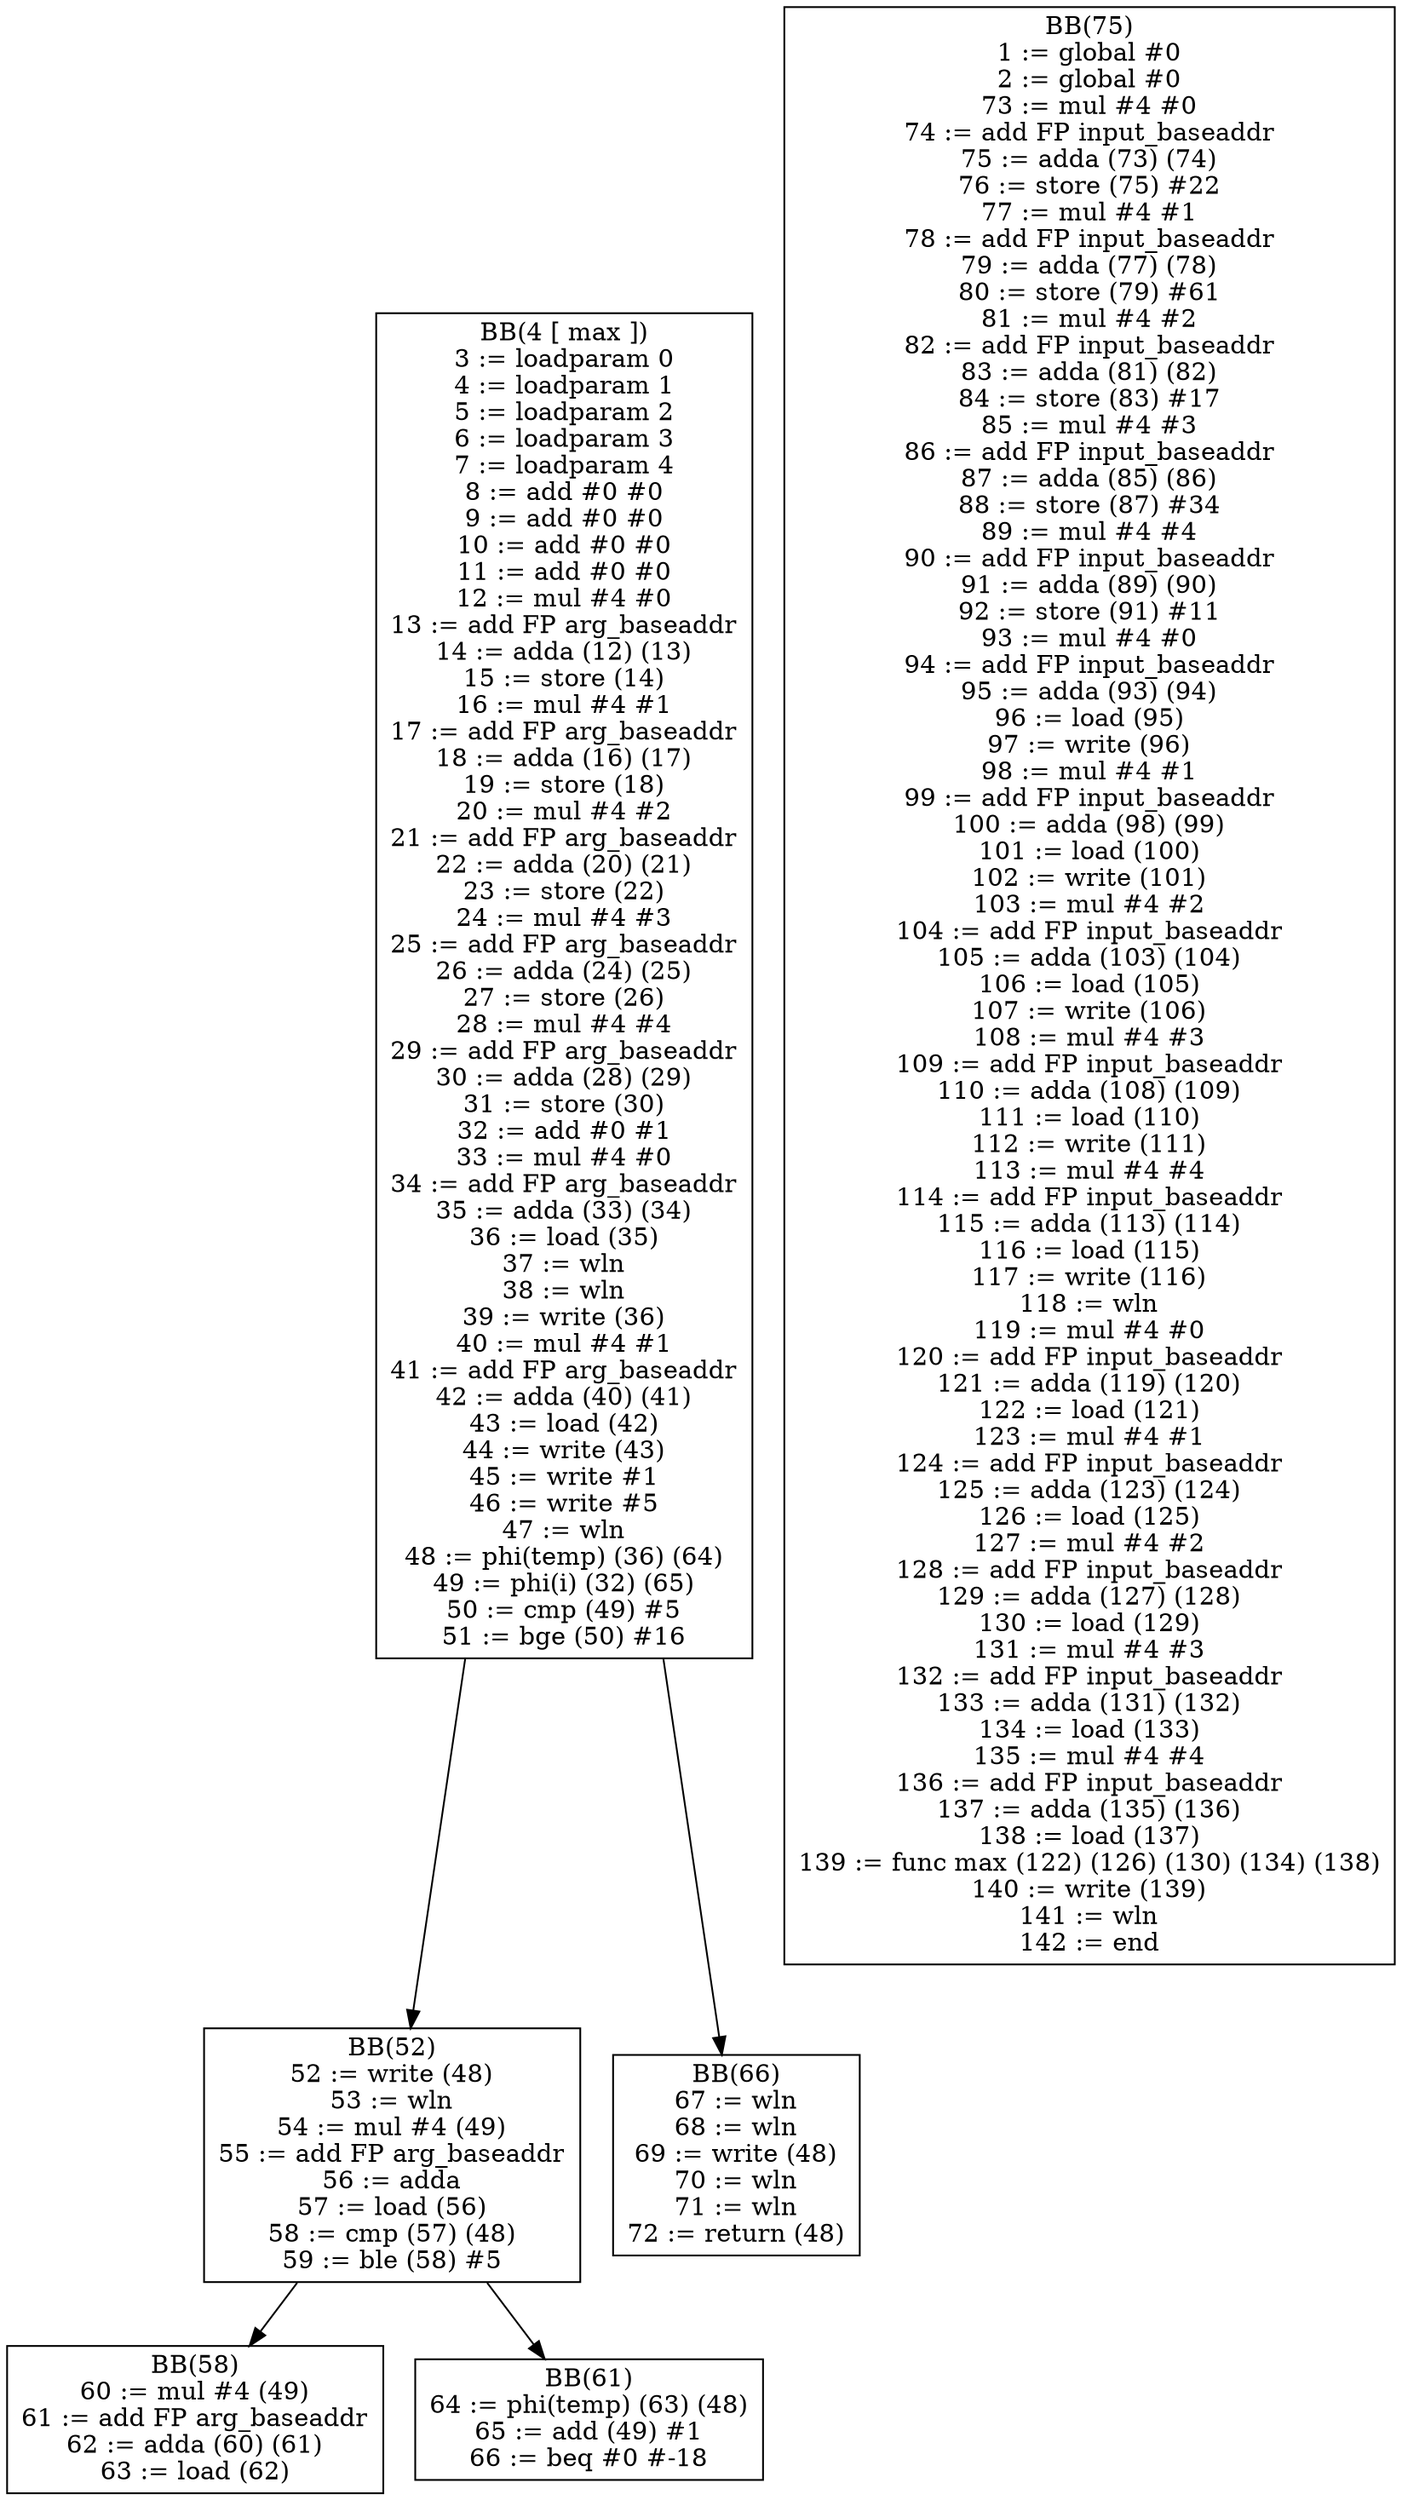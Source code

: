 digraph dom {
BB4[shape = box, label = "BB(4 [ max ])\n" + "3 := loadparam 0\n" + "4 := loadparam 1\n" + "5 := loadparam 2\n" + "6 := loadparam 3\n" + "7 := loadparam 4\n" + "8 := add #0 #0\n" + "9 := add #0 #0\n" + "10 := add #0 #0\n" + "11 := add #0 #0\n" + "12 := mul #4 #0\n" + "13 := add FP arg_baseaddr\n" + "14 := adda (12) (13)\n" + "15 := store (14)\n" + "16 := mul #4 #1\n" + "17 := add FP arg_baseaddr\n" + "18 := adda (16) (17)\n" + "19 := store (18)\n" + "20 := mul #4 #2\n" + "21 := add FP arg_baseaddr\n" + "22 := adda (20) (21)\n" + "23 := store (22)\n" + "24 := mul #4 #3\n" + "25 := add FP arg_baseaddr\n" + "26 := adda (24) (25)\n" + "27 := store (26)\n" + "28 := mul #4 #4\n" + "29 := add FP arg_baseaddr\n" + "30 := adda (28) (29)\n" + "31 := store (30)\n" + "32 := add #0 #1\n" + "33 := mul #4 #0\n" + "34 := add FP arg_baseaddr\n" + "35 := adda (33) (34)\n" + "36 := load (35)\n" + "37 := wln\n" + "38 := wln\n" + "39 := write (36)\n" + "40 := mul #4 #1\n" + "41 := add FP arg_baseaddr\n" + "42 := adda (40) (41)\n" + "43 := load (42)\n" + "44 := write (43)\n" + "45 := write #1\n" + "46 := write #5\n" + "47 := wln\n" + "48 := phi(temp) (36) (64)\n" + "49 := phi(i) (32) (65)\n" + "50 := cmp (49) #5\n" + "51 := bge (50) #16\n"];
BB52[shape = box, label = "BB(52)\n" + "52 := write (48)\n" + "53 := wln\n" + "54 := mul #4 (49)\n" + "55 := add FP arg_baseaddr\n" + "56 := adda\n" + "57 := load (56)\n" + "58 := cmp (57) (48)\n" + "59 := ble (58) #5\n"];
BB66[shape = box, label = "BB(66)\n" + "67 := wln\n" + "68 := wln\n" + "69 := write (48)\n" + "70 := wln\n" + "71 := wln\n" + "72 := return (48)\n"];
BB58[shape = box, label = "BB(58)\n" + "60 := mul #4 (49)\n" + "61 := add FP arg_baseaddr\n" + "62 := adda (60) (61)\n" + "63 := load (62)\n"];
BB61[shape = box, label = "BB(61)\n" + "64 := phi(temp) (63) (48)\n" + "65 := add (49) #1\n" + "66 := beq #0 #-18\n"];
BB4 -> BB52;
BB4 -> BB66;
BB52 -> BB58;
BB52 -> BB61;
BB75[shape = box, label = "BB(75)\n" + "1 := global #0\n" + "2 := global #0\n" + "73 := mul #4 #0\n" + "74 := add FP input_baseaddr\n" + "75 := adda (73) (74)\n" + "76 := store (75) #22\n" + "77 := mul #4 #1\n" + "78 := add FP input_baseaddr\n" + "79 := adda (77) (78)\n" + "80 := store (79) #61\n" + "81 := mul #4 #2\n" + "82 := add FP input_baseaddr\n" + "83 := adda (81) (82)\n" + "84 := store (83) #17\n" + "85 := mul #4 #3\n" + "86 := add FP input_baseaddr\n" + "87 := adda (85) (86)\n" + "88 := store (87) #34\n" + "89 := mul #4 #4\n" + "90 := add FP input_baseaddr\n" + "91 := adda (89) (90)\n" + "92 := store (91) #11\n" + "93 := mul #4 #0\n" + "94 := add FP input_baseaddr\n" + "95 := adda (93) (94)\n" + "96 := load (95)\n" + "97 := write (96)\n" + "98 := mul #4 #1\n" + "99 := add FP input_baseaddr\n" + "100 := adda (98) (99)\n" + "101 := load (100)\n" + "102 := write (101)\n" + "103 := mul #4 #2\n" + "104 := add FP input_baseaddr\n" + "105 := adda (103) (104)\n" + "106 := load (105)\n" + "107 := write (106)\n" + "108 := mul #4 #3\n" + "109 := add FP input_baseaddr\n" + "110 := adda (108) (109)\n" + "111 := load (110)\n" + "112 := write (111)\n" + "113 := mul #4 #4\n" + "114 := add FP input_baseaddr\n" + "115 := adda (113) (114)\n" + "116 := load (115)\n" + "117 := write (116)\n" + "118 := wln\n" + "119 := mul #4 #0\n" + "120 := add FP input_baseaddr\n" + "121 := adda (119) (120)\n" + "122 := load (121)\n" + "123 := mul #4 #1\n" + "124 := add FP input_baseaddr\n" + "125 := adda (123) (124)\n" + "126 := load (125)\n" + "127 := mul #4 #2\n" + "128 := add FP input_baseaddr\n" + "129 := adda (127) (128)\n" + "130 := load (129)\n" + "131 := mul #4 #3\n" + "132 := add FP input_baseaddr\n" + "133 := adda (131) (132)\n" + "134 := load (133)\n" + "135 := mul #4 #4\n" + "136 := add FP input_baseaddr\n" + "137 := adda (135) (136)\n" + "138 := load (137)\n" + "139 := func max (122) (126) (130) (134) (138)\n" + "140 := write (139)\n" + "141 := wln\n" + "142 := end\n"];
}
